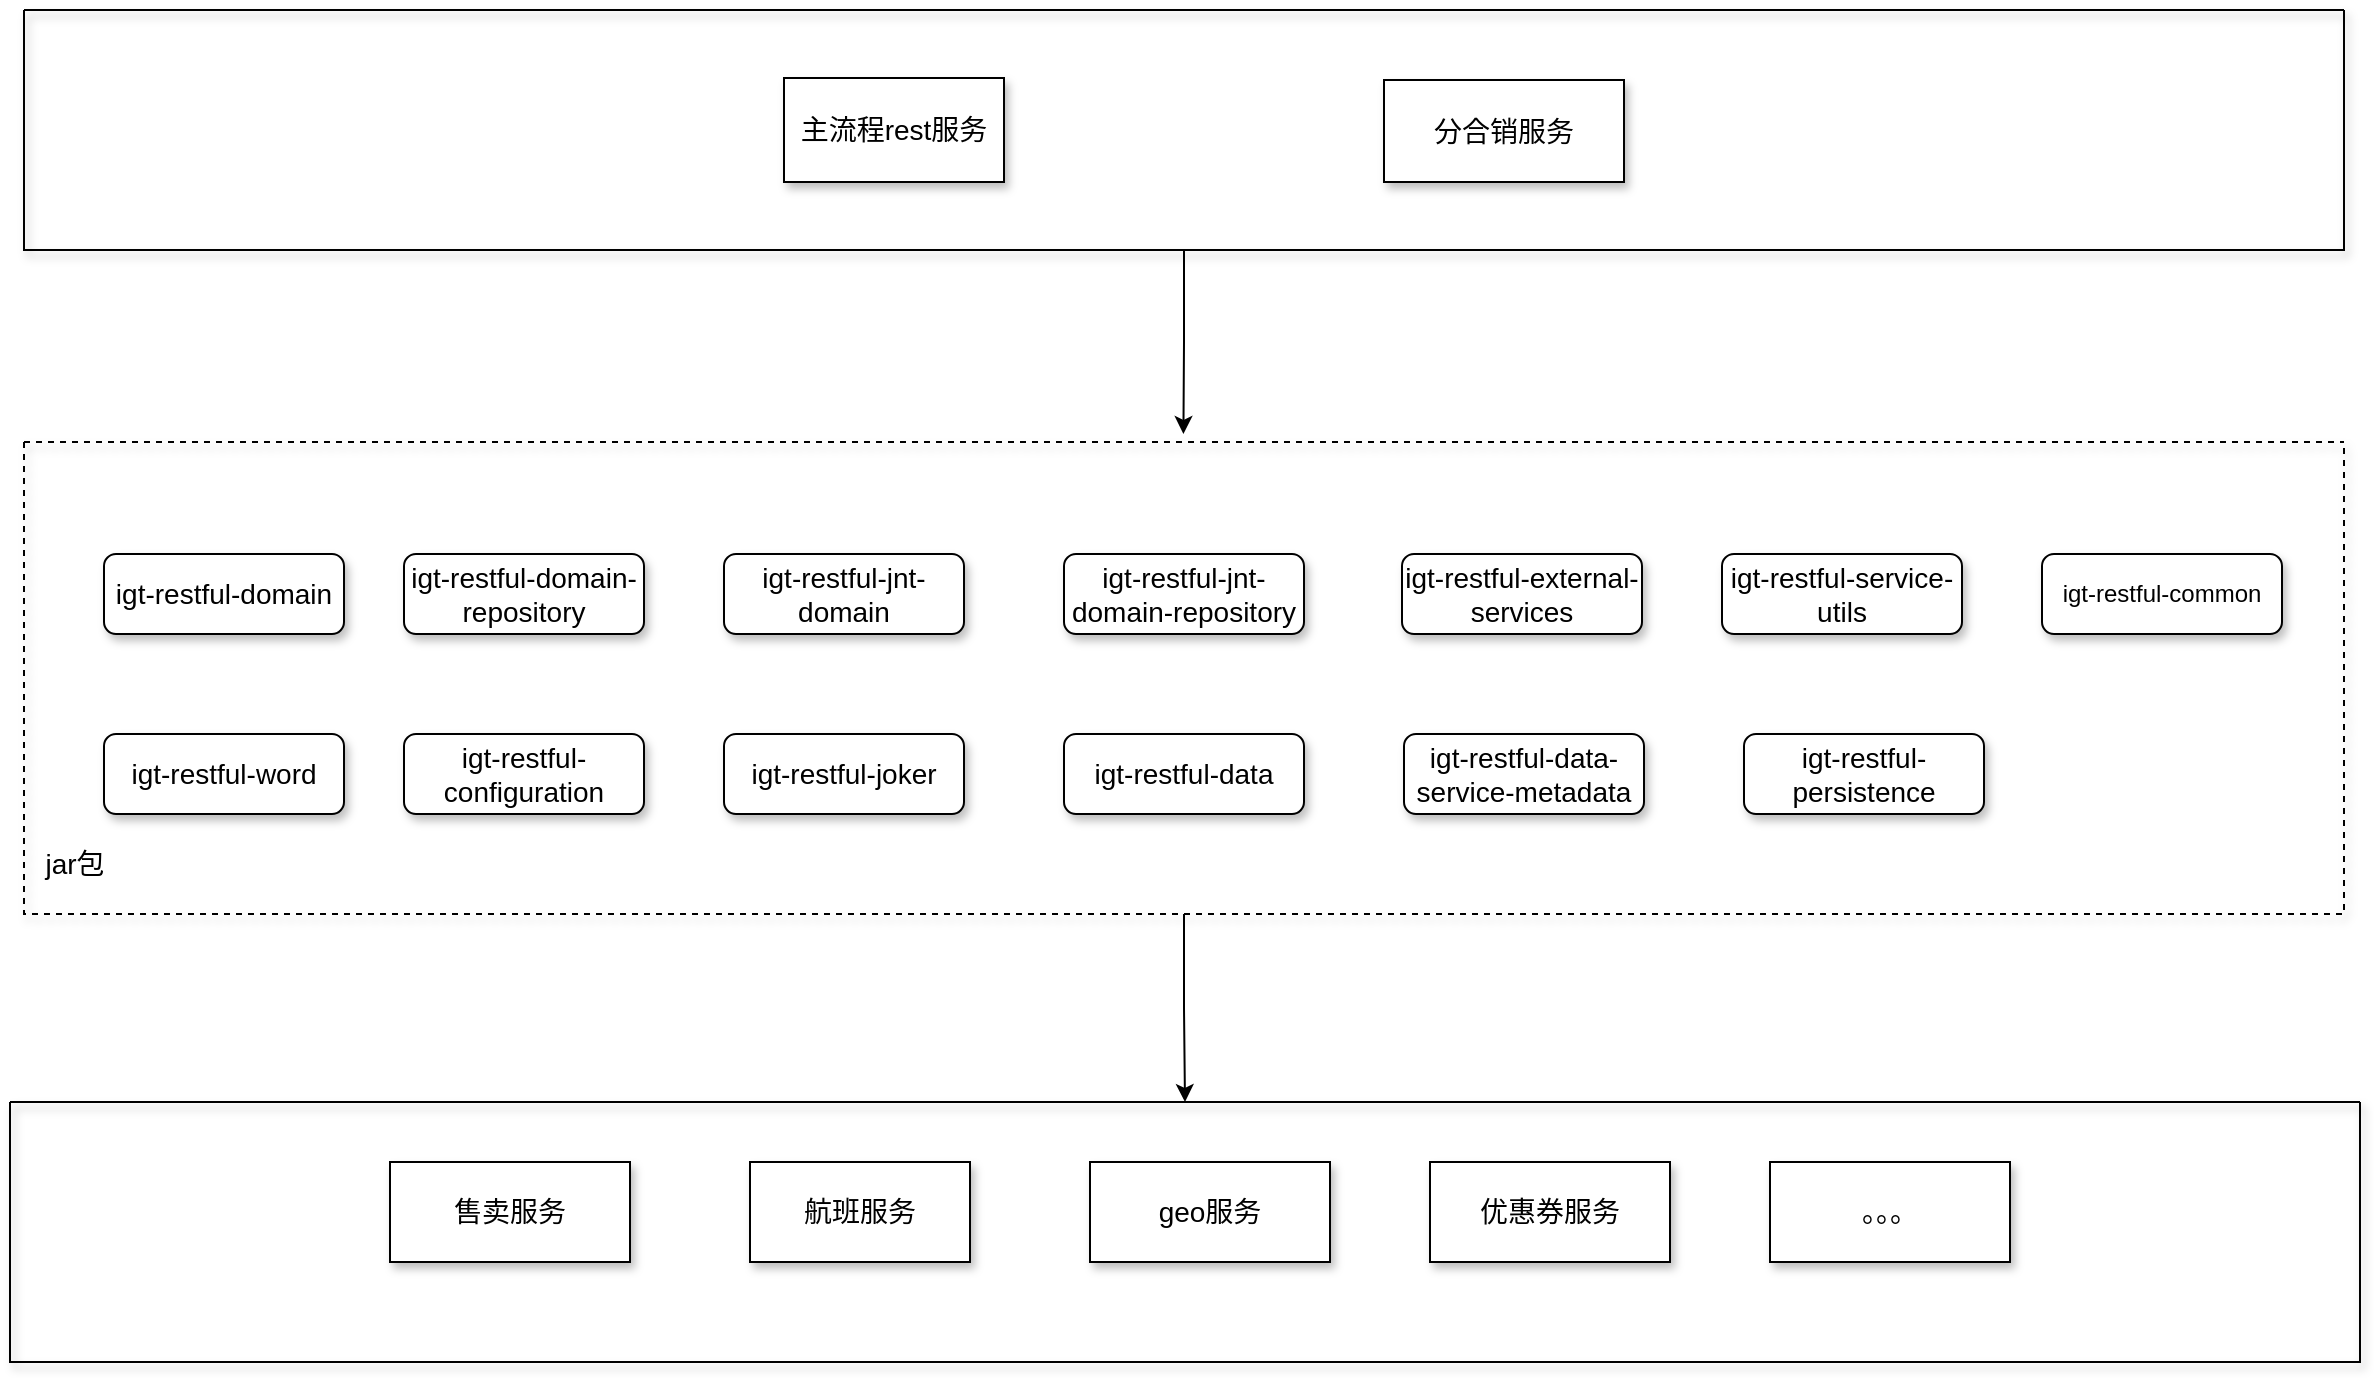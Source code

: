 <mxfile version="20.6.2" type="github"><diagram id="zD0sqCxk7W7FnRqPIdmO" name="第 1 页"><mxGraphModel dx="1396" dy="734" grid="1" gridSize="10" guides="1" tooltips="1" connect="1" arrows="1" fold="1" page="1" pageScale="1" pageWidth="827" pageHeight="1169" math="0" shadow="0"><root><mxCell id="0"/><mxCell id="1" parent="0"/><mxCell id="MVA7vAI4rb065ElVhj-8-2" value="igt-restful-common" style="rounded=1;whiteSpace=wrap;html=1;fillColor=#FFFFFF;shadow=1;" vertex="1" parent="1"><mxGeometry x="1069" y="290" width="120" height="40" as="geometry"/></mxCell><mxCell id="MVA7vAI4rb065ElVhj-8-3" value="&lt;p data-pm-slice=&quot;0 0 []&quot; style=&quot;font-size: 14px;&quot;&gt;igt-restful-domain&lt;/p&gt;" style="rounded=1;whiteSpace=wrap;html=1;fillColor=#FFFFFF;shadow=1;fontSize=14;" vertex="1" parent="1"><mxGeometry x="100" y="290" width="120" height="40" as="geometry"/></mxCell><mxCell id="MVA7vAI4rb065ElVhj-8-4" value="&lt;p data-pm-slice=&quot;0 0 []&quot; style=&quot;font-size: 14px;&quot;&gt;igt-restful-domain-repository&lt;/p&gt;" style="rounded=1;whiteSpace=wrap;html=1;fillColor=#FFFFFF;shadow=1;fontSize=14;" vertex="1" parent="1"><mxGeometry x="250" y="290" width="120" height="40" as="geometry"/></mxCell><mxCell id="MVA7vAI4rb065ElVhj-8-5" value="&lt;p data-pm-slice=&quot;0 0 []&quot; style=&quot;font-size: 14px;&quot;&gt;igt-restful-jnt-domain&lt;/p&gt;" style="rounded=1;whiteSpace=wrap;html=1;fillColor=#FFFFFF;shadow=1;fontSize=14;" vertex="1" parent="1"><mxGeometry x="410" y="290" width="120" height="40" as="geometry"/></mxCell><mxCell id="MVA7vAI4rb065ElVhj-8-6" value="&lt;p data-pm-slice=&quot;0 0 []&quot; style=&quot;font-size: 14px;&quot;&gt;igt-restful-jnt-domain-repository&lt;/p&gt;" style="rounded=1;whiteSpace=wrap;html=1;fillColor=#FFFFFF;shadow=1;fontSize=14;" vertex="1" parent="1"><mxGeometry x="580" y="290" width="120" height="40" as="geometry"/></mxCell><mxCell id="MVA7vAI4rb065ElVhj-8-7" value="&lt;p data-pm-slice=&quot;0 0 []&quot; style=&quot;font-size: 14px;&quot;&gt;igt-restful-external-services&lt;/p&gt;" style="rounded=1;whiteSpace=wrap;html=1;fillColor=#FFFFFF;shadow=1;fontSize=14;" vertex="1" parent="1"><mxGeometry x="749" y="290" width="120" height="40" as="geometry"/></mxCell><mxCell id="MVA7vAI4rb065ElVhj-8-8" value="&lt;p data-pm-slice=&quot;0 0 []&quot; style=&quot;font-size: 14px;&quot;&gt;igt-restful-service-utils&lt;/p&gt;" style="rounded=1;whiteSpace=wrap;html=1;fillColor=#FFFFFF;shadow=1;fontSize=14;" vertex="1" parent="1"><mxGeometry x="909" y="290" width="120" height="40" as="geometry"/></mxCell><mxCell id="MVA7vAI4rb065ElVhj-8-9" value="&lt;p data-pm-slice=&quot;0 0 []&quot; style=&quot;font-size: 14px;&quot;&gt;igt-restful-configuration&lt;/p&gt;" style="rounded=1;whiteSpace=wrap;html=1;fillColor=#FFFFFF;shadow=1;fontSize=14;" vertex="1" parent="1"><mxGeometry x="250" y="380" width="120" height="40" as="geometry"/></mxCell><mxCell id="MVA7vAI4rb065ElVhj-8-10" value="&lt;p data-pm-slice=&quot;0 0 []&quot; style=&quot;font-size: 14px;&quot;&gt;igt-restful-data-service-metadata&lt;/p&gt;" style="rounded=1;whiteSpace=wrap;html=1;fillColor=#FFFFFF;shadow=1;fontSize=14;" vertex="1" parent="1"><mxGeometry x="750" y="380" width="120" height="40" as="geometry"/></mxCell><mxCell id="MVA7vAI4rb065ElVhj-8-11" value="&lt;p data-pm-slice=&quot;0 0 []&quot; style=&quot;font-size: 14px;&quot;&gt;igt-restful-data&lt;/p&gt;" style="rounded=1;whiteSpace=wrap;html=1;fillColor=#FFFFFF;shadow=1;fontSize=14;" vertex="1" parent="1"><mxGeometry x="580" y="380" width="120" height="40" as="geometry"/></mxCell><mxCell id="MVA7vAI4rb065ElVhj-8-12" value="&lt;p data-pm-slice=&quot;0 0 []&quot; style=&quot;font-size: 14px;&quot;&gt;igt-restful-joker&lt;/p&gt;" style="rounded=1;whiteSpace=wrap;html=1;fillColor=#FFFFFF;shadow=1;fontSize=14;" vertex="1" parent="1"><mxGeometry x="410" y="380" width="120" height="40" as="geometry"/></mxCell><mxCell id="MVA7vAI4rb065ElVhj-8-13" value="&lt;p data-pm-slice=&quot;0 0 []&quot; style=&quot;font-size: 14px;&quot;&gt;igt-restful-persistence&lt;/p&gt;" style="rounded=1;whiteSpace=wrap;html=1;fillColor=#FFFFFF;shadow=1;fontSize=14;" vertex="1" parent="1"><mxGeometry x="920" y="380" width="120" height="40" as="geometry"/></mxCell><mxCell id="MVA7vAI4rb065ElVhj-8-15" value="&lt;p data-pm-slice=&quot;0 0 []&quot; style=&quot;font-size: 14px;&quot;&gt;igt-restful-word&lt;/p&gt;" style="rounded=1;whiteSpace=wrap;html=1;fillColor=#FFFFFF;shadow=1;fontSize=14;" vertex="1" parent="1"><mxGeometry x="100" y="380" width="120" height="40" as="geometry"/></mxCell><mxCell id="MVA7vAI4rb065ElVhj-8-36" style="edgeStyle=orthogonalEdgeStyle;rounded=0;orthogonalLoop=1;jettySize=auto;html=1;exitX=0.5;exitY=1;exitDx=0;exitDy=0;fontSize=14;" edge="1" parent="1" source="MVA7vAI4rb065ElVhj-8-19" target="MVA7vAI4rb065ElVhj-8-35"><mxGeometry relative="1" as="geometry"/></mxCell><mxCell id="MVA7vAI4rb065ElVhj-8-19" value="" style="swimlane;startSize=0;shadow=1;fillColor=#FFFFFF;dashed=1;" vertex="1" parent="1"><mxGeometry x="60" y="234" width="1160" height="236" as="geometry"/></mxCell><mxCell id="MVA7vAI4rb065ElVhj-8-37" value="jar包" style="text;html=1;align=center;verticalAlign=middle;resizable=0;points=[];autosize=1;strokeColor=none;fillColor=none;fontSize=14;" vertex="1" parent="MVA7vAI4rb065ElVhj-8-19"><mxGeometry y="196" width="50" height="30" as="geometry"/></mxCell><mxCell id="MVA7vAI4rb065ElVhj-8-26" style="edgeStyle=orthogonalEdgeStyle;rounded=0;orthogonalLoop=1;jettySize=auto;html=1;exitX=0.5;exitY=1;exitDx=0;exitDy=0;fontSize=14;" edge="1" parent="1" source="MVA7vAI4rb065ElVhj-8-25"><mxGeometry relative="1" as="geometry"><mxPoint x="639.714" y="230" as="targetPoint"/></mxGeometry></mxCell><mxCell id="MVA7vAI4rb065ElVhj-8-25" value="" style="swimlane;startSize=0;rounded=0;shadow=1;fillColor=#FFFFFF;" vertex="1" parent="1"><mxGeometry x="60" y="18" width="1160" height="120" as="geometry"/></mxCell><mxCell id="MVA7vAI4rb065ElVhj-8-20" value="主流程rest服务" style="rounded=0;whiteSpace=wrap;html=1;shadow=1;fillColor=#FFFFFF;fontSize=14;" vertex="1" parent="MVA7vAI4rb065ElVhj-8-25"><mxGeometry x="380" y="34" width="110" height="52" as="geometry"/></mxCell><mxCell id="MVA7vAI4rb065ElVhj-8-21" value="分合销服务" style="rounded=0;whiteSpace=wrap;html=1;shadow=1;fillColor=#FFFFFF;fontSize=14;" vertex="1" parent="MVA7vAI4rb065ElVhj-8-25"><mxGeometry x="680" y="35" width="120" height="51" as="geometry"/></mxCell><mxCell id="MVA7vAI4rb065ElVhj-8-27" value="售卖服务" style="rounded=0;whiteSpace=wrap;html=1;shadow=1;fillColor=#FFFFFF;fontSize=14;" vertex="1" parent="1"><mxGeometry x="243" y="594" width="120" height="50" as="geometry"/></mxCell><mxCell id="MVA7vAI4rb065ElVhj-8-29" value="航班服务" style="rounded=0;whiteSpace=wrap;html=1;shadow=1;fillColor=#FFFFFF;fontSize=14;" vertex="1" parent="1"><mxGeometry x="423" y="594" width="110" height="50" as="geometry"/></mxCell><mxCell id="MVA7vAI4rb065ElVhj-8-30" value="geo服务" style="rounded=0;whiteSpace=wrap;html=1;shadow=1;fillColor=#FFFFFF;fontSize=14;" vertex="1" parent="1"><mxGeometry x="593" y="594" width="120" height="50" as="geometry"/></mxCell><mxCell id="MVA7vAI4rb065ElVhj-8-33" value="优惠券服务" style="rounded=0;whiteSpace=wrap;html=1;shadow=1;fillColor=#FFFFFF;fontSize=14;" vertex="1" parent="1"><mxGeometry x="763" y="594" width="120" height="50" as="geometry"/></mxCell><mxCell id="MVA7vAI4rb065ElVhj-8-34" value="。。。" style="rounded=0;whiteSpace=wrap;html=1;shadow=1;fillColor=#FFFFFF;fontSize=14;" vertex="1" parent="1"><mxGeometry x="933" y="594" width="120" height="50" as="geometry"/></mxCell><mxCell id="MVA7vAI4rb065ElVhj-8-35" value="" style="swimlane;startSize=0;rounded=0;shadow=1;fontSize=14;fillColor=#FFFFFF;" vertex="1" parent="1"><mxGeometry x="53" y="564" width="1175" height="130" as="geometry"/></mxCell></root></mxGraphModel></diagram></mxfile>